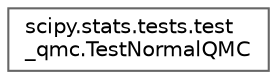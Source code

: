 digraph "Graphical Class Hierarchy"
{
 // LATEX_PDF_SIZE
  bgcolor="transparent";
  edge [fontname=Helvetica,fontsize=10,labelfontname=Helvetica,labelfontsize=10];
  node [fontname=Helvetica,fontsize=10,shape=box,height=0.2,width=0.4];
  rankdir="LR";
  Node0 [id="Node000000",label="scipy.stats.tests.test\l_qmc.TestNormalQMC",height=0.2,width=0.4,color="grey40", fillcolor="white", style="filled",URL="$d1/de1/classscipy_1_1stats_1_1tests_1_1test__qmc_1_1TestNormalQMC.html",tooltip=" "];
}
